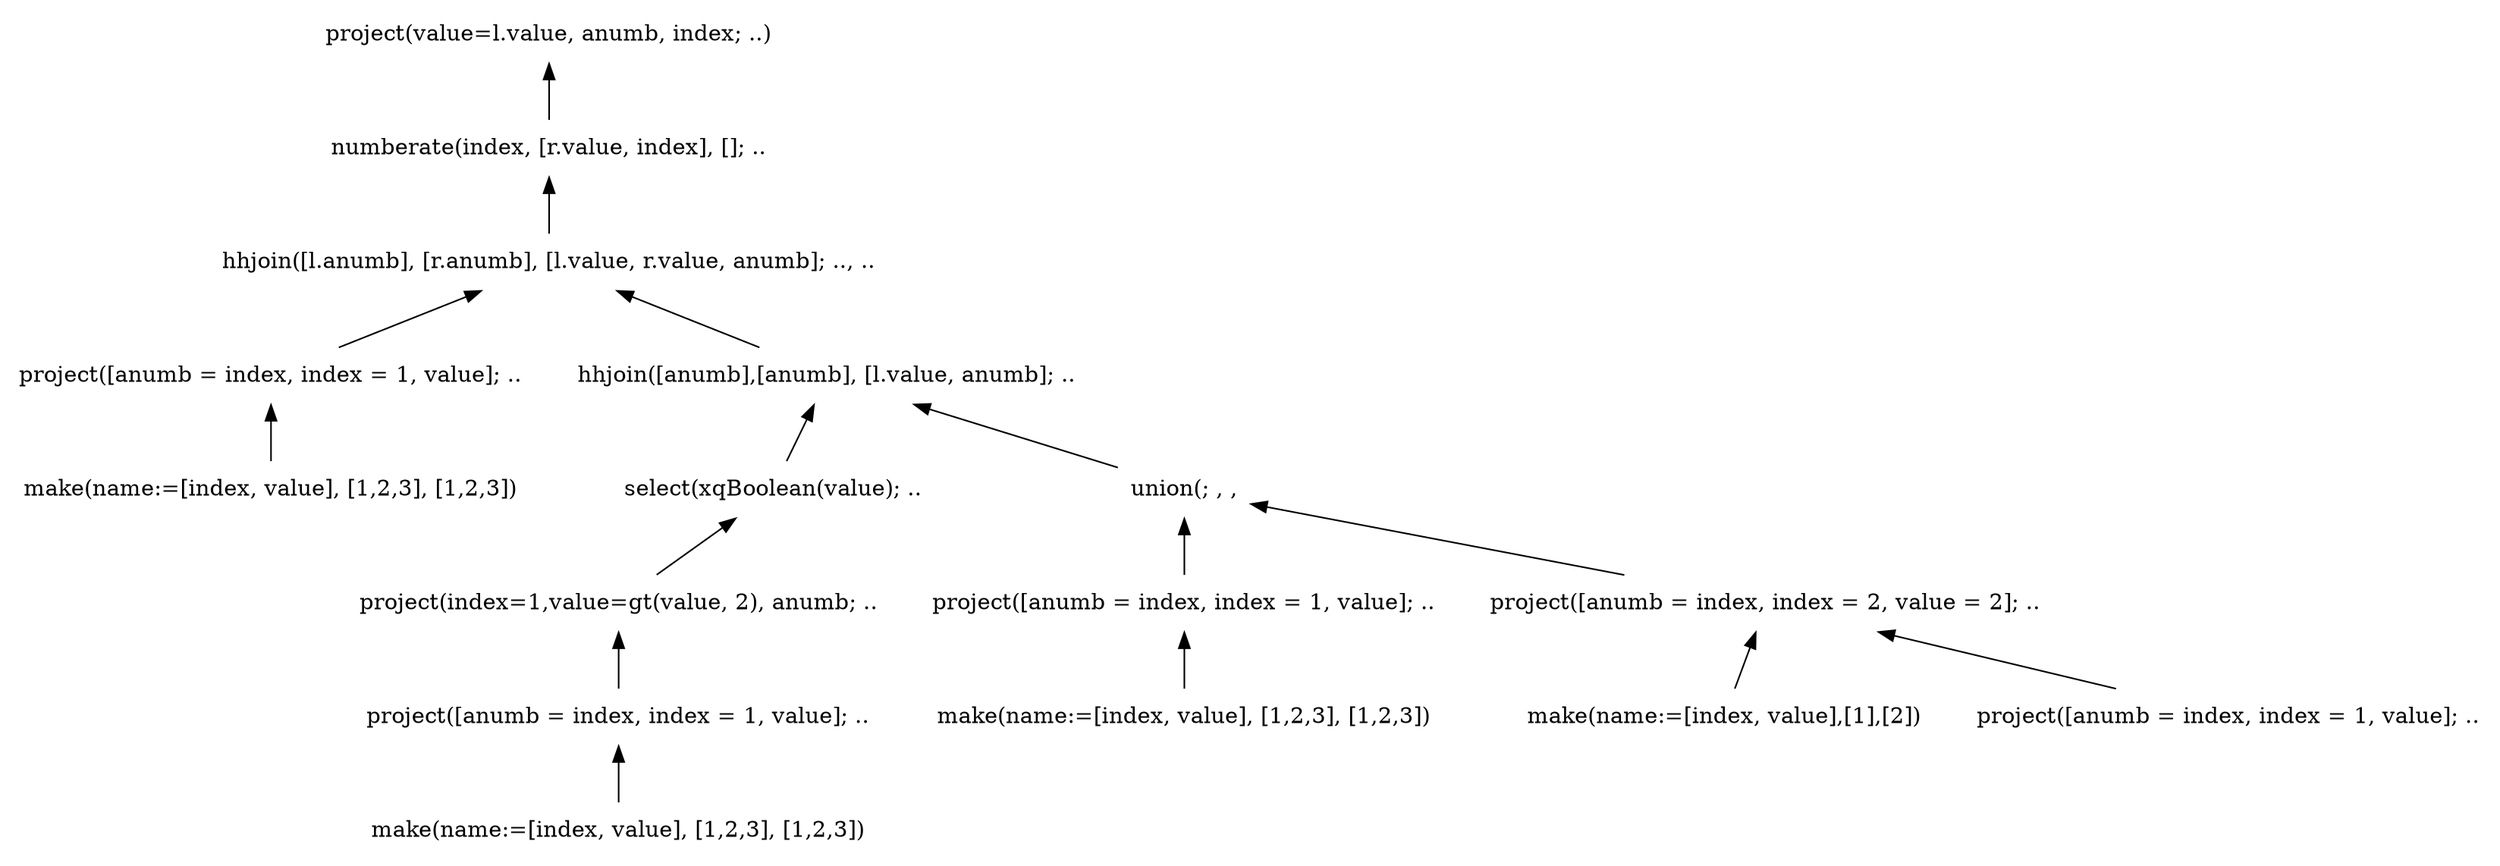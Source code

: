 digraph AST {
edge [color=black, dir=both, weight=1, fontcolor=black, fontname=Helvetica, arrowhead=none,arrowtail=normal]
node [shape=plaintext]

// DAGifying nodes
project1231->make1231;
project1232->make1232;
project1233->make1233;
make1231 [label="make(name:=[index, value], [1,2,3], [1,2,3])"];
make1232 [label="make(name:=[index, value], [1,2,3], [1,2,3])"];
make1233 [label="make(name:=[index, value], [1,2,3], [1,2,3])"];
make2 [label="make(name:=[index, value],[1],[2])"];
//make22 [label="make(name:=[index, value],[1],[2])"];
project1231 [label="project([anumb = index, index = 1, value]; .."];
project1232 [label="project([anumb = index, index = 1, value]; .."];
project1233 [label="project([anumb = index, index = 1, value]; .."];
project12311 [label="project([anumb = index, index = 1, value]; .."];
project2 [label="project([anumb = index, index = 2, value = 2]; .."];
project2->make2;

// Ordinary nodes
project1 [label="project(value=l.value, anumb, index; ..)"];
numberate1 [label="numberate(index, [r.value, index], []; .."];
hhjoin1 [label="hhjoin([l.anumb], [r.anumb], [l.value, r.value, anumb]; .., .."];
hhjoin2 [label="hhjoin([anumb],[anumb], [l.value, anumb]; .."];

select1 [label="select(xqBoolean(value); .."];
project5 [label="project(index=1,value=gt(value, 2), anumb; .."];
//hhjoin4 [label=" hhjoin([], [], [l.value, r.value, anumb]; ..,.."];

union1 [label="union(; , ,"]
//numberate2 [label="numberate(index,[sprIdx,index],[]; .."]

project1->numberate1;
  numberate1->hhjoin1;
    hhjoin1->hhjoin2;
      //hhjoin2->numberate2;
        //numberate2->union1;
        hhjoin2->union1;
           union1->project1231;
           union1->project2;
             project2->project12311;
      hhjoin2->select1;
        select1->project5;
          project5->project1232
              //project5->hhjoin4;
              //  hhjoin4->project1232;
              //  hhjoin4->make22;
    hhjoin1->project1233;
}